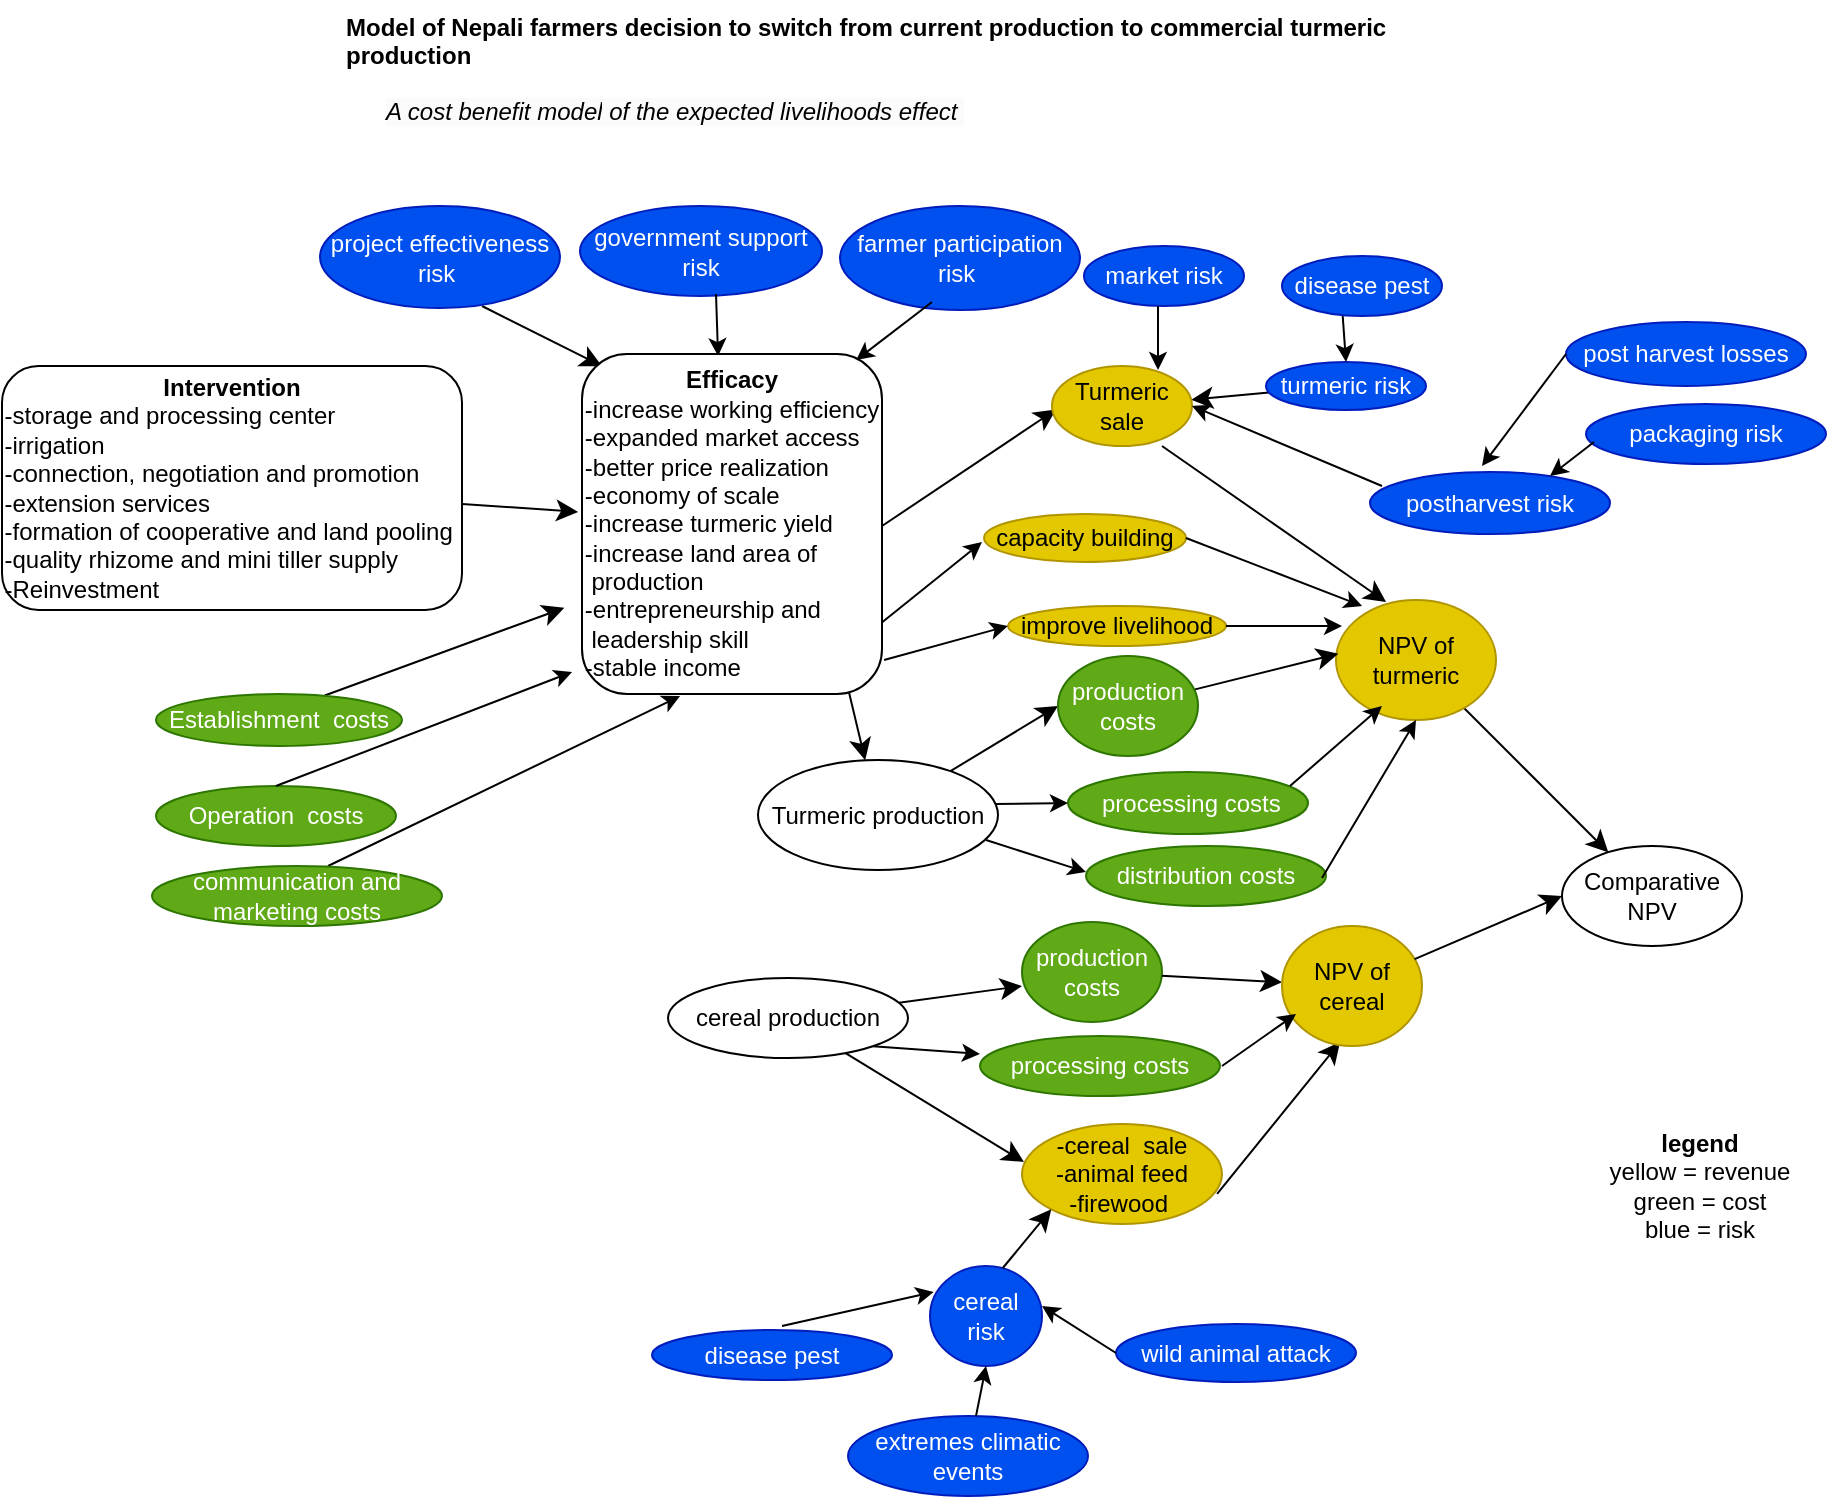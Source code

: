 <mxfile version="22.1.5" type="github">
  <diagram name="Page-1" id="2a216829-ef6e-dabb-86c1-c78162f3ba2b">
    <mxGraphModel dx="954" dy="647" grid="1" gridSize="10" guides="1" tooltips="1" connect="1" arrows="1" fold="1" page="1" pageScale="1" pageWidth="850" pageHeight="1100" background="none" math="0" shadow="0">
      <root>
        <mxCell id="0" />
        <mxCell id="1" parent="0" />
        <mxCell id="vRBI4vWx7eo8pq1-qWPK-19" style="edgeStyle=none;curved=1;rounded=0;orthogonalLoop=1;jettySize=auto;html=1;entryX=0.01;entryY=0.38;entryDx=0;entryDy=0;fontSize=12;startSize=8;endSize=8;strokeWidth=1;entryPerimeter=0;" parent="1" source="vRBI4vWx7eo8pq1-qWPK-1" target="vRBI4vWx7eo8pq1-qWPK-9" edge="1">
          <mxGeometry relative="1" as="geometry" />
        </mxCell>
        <mxCell id="vRBI4vWx7eo8pq1-qWPK-1" value="cereal production" style="ellipse;whiteSpace=wrap;html=1;fontSize=12;strokeWidth=1;" parent="1" vertex="1">
          <mxGeometry x="1113" y="506" width="120" height="40" as="geometry" />
        </mxCell>
        <mxCell id="vRBI4vWx7eo8pq1-qWPK-2" value="Model of Nepali farmers decision to switch from current production to commercial turmeric production" style="text;whiteSpace=wrap;fontSize=12;fontStyle=1;strokeWidth=1;" parent="1" vertex="1">
          <mxGeometry x="950" y="17" width="560" height="60" as="geometry" />
        </mxCell>
        <mxCell id="vRBI4vWx7eo8pq1-qWPK-3" value="&lt;span style=&quot;color: rgb(0, 0, 0); font-family: Helvetica; font-size: 12px; font-style: italic; font-variant-ligatures: normal; font-variant-caps: normal; letter-spacing: normal; orphans: 2; text-align: left; text-indent: 0px; text-transform: none; widows: 2; word-spacing: 0px; -webkit-text-stroke-width: 0px; background-color: rgb(251, 251, 251); text-decoration-thickness: initial; float: none; display: inline !important;&quot;&gt;A cost benefit model&lt;/span&gt;&lt;span style=&quot;color: rgb(0, 0, 0); font-family: Helvetica; font-size: 12px; font-style: italic; font-variant-ligatures: normal; font-variant-caps: normal; letter-spacing: normal; orphans: 2; text-align: left; text-indent: 0px; text-transform: none; widows: 2; word-spacing: 0px; -webkit-text-stroke-width: 0px; background-color: rgb(251, 251, 251); text-decoration-thickness: initial; float: none; display: inline !important;&quot;&gt;&amp;nbsp;of the expected livelihoods effect&amp;nbsp;&lt;/span&gt;" style="text;whiteSpace=wrap;html=1;fontSize=12;fontStyle=0;strokeWidth=1;" parent="1" vertex="1">
          <mxGeometry x="970" y="59" width="450" height="40" as="geometry" />
        </mxCell>
        <mxCell id="vRBI4vWx7eo8pq1-qWPK-20" style="edgeStyle=none;curved=1;rounded=0;orthogonalLoop=1;jettySize=auto;html=1;entryX=-0.029;entryY=0.72;entryDx=0;entryDy=0;fontSize=12;startSize=8;endSize=8;strokeWidth=1;entryPerimeter=0;exitX=1;exitY=0.5;exitDx=0;exitDy=0;" parent="1" edge="1">
          <mxGeometry relative="1" as="geometry">
            <mxPoint x="1220" y="280" as="sourcePoint" />
            <mxPoint x="1307.0" y="221.77" as="targetPoint" />
          </mxGeometry>
        </mxCell>
        <mxCell id="vRBI4vWx7eo8pq1-qWPK-27" style="edgeStyle=none;curved=1;rounded=0;orthogonalLoop=1;jettySize=auto;html=1;entryX=0;entryY=0.5;entryDx=0;entryDy=0;fontSize=12;startSize=8;endSize=8;strokeWidth=1;" parent="1" source="vRBI4vWx7eo8pq1-qWPK-4" target="vRBI4vWx7eo8pq1-qWPK-10" edge="1">
          <mxGeometry relative="1" as="geometry" />
        </mxCell>
        <mxCell id="vRBI4vWx7eo8pq1-qWPK-4" value="Turmeric production" style="ellipse;whiteSpace=wrap;html=1;fontSize=12;strokeWidth=1;" parent="1" vertex="1">
          <mxGeometry x="1158" y="397" width="120" height="55" as="geometry" />
        </mxCell>
        <mxCell id="vRBI4vWx7eo8pq1-qWPK-30" style="edgeStyle=none;curved=1;rounded=0;orthogonalLoop=1;jettySize=auto;html=1;fontSize=12;startSize=8;endSize=8;strokeWidth=1;" parent="1" source="vRBI4vWx7eo8pq1-qWPK-5" target="vRBI4vWx7eo8pq1-qWPK-28" edge="1">
          <mxGeometry relative="1" as="geometry" />
        </mxCell>
        <mxCell id="vRBI4vWx7eo8pq1-qWPK-5" value="NPV of turmeric" style="ellipse;whiteSpace=wrap;html=1;fontSize=12;strokeWidth=1;fillColor=#e3c800;fontColor=#000000;strokeColor=#B09500;" parent="1" vertex="1">
          <mxGeometry x="1447" y="317" width="80" height="60" as="geometry" />
        </mxCell>
        <mxCell id="vRBI4vWx7eo8pq1-qWPK-6" value="production&lt;br&gt;costs" style="ellipse;whiteSpace=wrap;html=1;fontSize=12;strokeWidth=1;labelBackgroundColor=none;fillColor=#60a917;fontColor=#ffffff;strokeColor=#2D7600;" parent="1" vertex="1">
          <mxGeometry x="1290" y="478" width="70" height="50" as="geometry" />
        </mxCell>
        <mxCell id="vRBI4vWx7eo8pq1-qWPK-21" style="edgeStyle=none;curved=1;rounded=0;orthogonalLoop=1;jettySize=auto;html=1;fontSize=12;startSize=8;endSize=8;entryX=-0.012;entryY=0.456;entryDx=0;entryDy=0;strokeWidth=1;entryPerimeter=0;" parent="1" source="3mBVgCStBCej63vjiRxV-12" edge="1">
          <mxGeometry relative="1" as="geometry">
            <mxPoint x="1014" y="274" as="sourcePoint" />
            <mxPoint x="1068.08" y="272.96" as="targetPoint" />
          </mxGeometry>
        </mxCell>
        <mxCell id="vRBI4vWx7eo8pq1-qWPK-8" value="cereal risk" style="ellipse;whiteSpace=wrap;html=1;fontSize=12;strokeWidth=1;labelBackgroundColor=none;fillColor=#0050ef;fontColor=#ffffff;strokeColor=#001DBC;" parent="1" vertex="1">
          <mxGeometry x="1244" y="650" width="56" height="50" as="geometry" />
        </mxCell>
        <mxCell id="vRBI4vWx7eo8pq1-qWPK-24" style="edgeStyle=none;curved=1;rounded=0;orthogonalLoop=1;jettySize=auto;html=1;fontSize=12;startSize=8;endSize=8;entryX=0.386;entryY=0.967;entryDx=0;entryDy=0;strokeWidth=1;entryPerimeter=0;" parent="1" edge="1">
          <mxGeometry relative="1" as="geometry">
            <mxPoint x="1387.578" y="613.996" as="sourcePoint" />
            <mxPoint x="1449.02" y="538.02" as="targetPoint" />
          </mxGeometry>
        </mxCell>
        <mxCell id="vRBI4vWx7eo8pq1-qWPK-9" value="-cereal &amp;nbsp;sale&lt;br&gt;-animal feed&lt;br&gt;-firewood&amp;nbsp;" style="ellipse;whiteSpace=wrap;html=1;fontSize=12;strokeWidth=1;labelBorderColor=none;labelBackgroundColor=none;fillColor=#e3c800;fontColor=#000000;strokeColor=#B09500;" parent="1" vertex="1">
          <mxGeometry x="1290" y="579" width="100" height="50" as="geometry" />
        </mxCell>
        <mxCell id="vRBI4vWx7eo8pq1-qWPK-16" style="edgeStyle=none;curved=1;rounded=0;orthogonalLoop=1;jettySize=auto;html=1;fontSize=12;startSize=8;endSize=8;entryX=0.015;entryY=0.447;entryDx=0;entryDy=0;entryPerimeter=0;strokeWidth=1;" parent="1" source="vRBI4vWx7eo8pq1-qWPK-10" target="vRBI4vWx7eo8pq1-qWPK-5" edge="1">
          <mxGeometry relative="1" as="geometry" />
        </mxCell>
        <mxCell id="vRBI4vWx7eo8pq1-qWPK-10" value="production costs" style="ellipse;whiteSpace=wrap;html=1;fontSize=12;strokeWidth=1;labelBackgroundColor=none;fillColor=#60a917;fontColor=#ffffff;strokeColor=#2D7600;" parent="1" vertex="1">
          <mxGeometry x="1308" y="345" width="70" height="50" as="geometry" />
        </mxCell>
        <mxCell id="vRBI4vWx7eo8pq1-qWPK-15" style="edgeStyle=none;curved=1;rounded=0;orthogonalLoop=1;jettySize=auto;html=1;fontSize=12;startSize=8;endSize=8;strokeWidth=1;" parent="1" source="vRBI4vWx7eo8pq1-qWPK-11" target="vRBI4vWx7eo8pq1-qWPK-12" edge="1">
          <mxGeometry relative="1" as="geometry" />
        </mxCell>
        <mxCell id="vRBI4vWx7eo8pq1-qWPK-11" value="turmeric risk" style="ellipse;whiteSpace=wrap;html=1;fontSize=12;strokeWidth=1;labelBackgroundColor=none;fillColor=#0050ef;fontColor=#ffffff;strokeColor=#001DBC;" parent="1" vertex="1">
          <mxGeometry x="1412" y="198" width="80" height="24" as="geometry" />
        </mxCell>
        <mxCell id="vRBI4vWx7eo8pq1-qWPK-23" style="edgeStyle=none;curved=1;rounded=0;orthogonalLoop=1;jettySize=auto;html=1;entryX=0.313;entryY=0.017;entryDx=0;entryDy=0;fontSize=12;startSize=8;endSize=8;strokeWidth=1;entryPerimeter=0;" parent="1" target="vRBI4vWx7eo8pq1-qWPK-5" edge="1">
          <mxGeometry relative="1" as="geometry">
            <Array as="points" />
            <mxPoint x="1360" y="240" as="sourcePoint" />
            <mxPoint x="1445" y="361" as="targetPoint" />
          </mxGeometry>
        </mxCell>
        <mxCell id="vRBI4vWx7eo8pq1-qWPK-12" value="&lt;font style=&quot;font-size: 12px;&quot;&gt;Turmeric sale&lt;/font&gt;" style="ellipse;whiteSpace=wrap;html=1;fontSize=12;strokeWidth=1;labelBackgroundColor=none;fillColor=#e3c800;fontColor=#000000;strokeColor=#B09500;" parent="1" vertex="1">
          <mxGeometry x="1305" y="200" width="70" height="40" as="geometry" />
        </mxCell>
        <mxCell id="vRBI4vWx7eo8pq1-qWPK-13" value="" style="endArrow=classic;html=1;rounded=0;fontSize=12;startSize=8;endSize=8;curved=1;exitX=0.65;exitY=0.02;exitDx=0;exitDy=0;entryX=0;entryY=1;entryDx=0;entryDy=0;strokeWidth=1;exitPerimeter=0;" parent="1" source="vRBI4vWx7eo8pq1-qWPK-8" target="vRBI4vWx7eo8pq1-qWPK-9" edge="1">
          <mxGeometry width="50" height="50" relative="1" as="geometry">
            <mxPoint x="1320" y="460" as="sourcePoint" />
            <mxPoint x="1370" y="410" as="targetPoint" />
          </mxGeometry>
        </mxCell>
        <mxCell id="vRBI4vWx7eo8pq1-qWPK-17" style="edgeStyle=none;curved=1;rounded=0;orthogonalLoop=1;jettySize=auto;html=1;entryX=0;entryY=0.5;entryDx=0;entryDy=0;fontSize=12;startSize=8;endSize=8;strokeWidth=1;" parent="1" source="vRBI4vWx7eo8pq1-qWPK-4" target="vRBI4vWx7eo8pq1-qWPK-4" edge="1">
          <mxGeometry relative="1" as="geometry" />
        </mxCell>
        <mxCell id="vRBI4vWx7eo8pq1-qWPK-25" style="edgeStyle=none;curved=1;rounded=0;orthogonalLoop=1;jettySize=auto;html=1;fontSize=12;startSize=8;endSize=8;strokeWidth=1;" parent="1" source="vRBI4vWx7eo8pq1-qWPK-1" edge="1">
          <mxGeometry relative="1" as="geometry">
            <mxPoint x="1290" y="510" as="targetPoint" />
          </mxGeometry>
        </mxCell>
        <mxCell id="vRBI4vWx7eo8pq1-qWPK-26" style="edgeStyle=none;curved=1;rounded=0;orthogonalLoop=1;jettySize=auto;html=1;fontSize=12;startSize=8;endSize=8;strokeWidth=1;" parent="1" source="vRBI4vWx7eo8pq1-qWPK-6" target="vRBI4vWx7eo8pq1-qWPK-29" edge="1">
          <mxGeometry relative="1" as="geometry" />
        </mxCell>
        <mxCell id="vRBI4vWx7eo8pq1-qWPK-28" value="Comparative NPV" style="ellipse;whiteSpace=wrap;html=1;fontSize=12;strokeWidth=1;" parent="1" vertex="1">
          <mxGeometry x="1560" y="440" width="90" height="50" as="geometry" />
        </mxCell>
        <mxCell id="vRBI4vWx7eo8pq1-qWPK-29" value="NPV of cereal" style="ellipse;whiteSpace=wrap;html=1;fontSize=12;strokeWidth=1;fillColor=#e3c800;fontColor=#000000;strokeColor=#B09500;" parent="1" vertex="1">
          <mxGeometry x="1420" y="480" width="70" height="60" as="geometry" />
        </mxCell>
        <mxCell id="vRBI4vWx7eo8pq1-qWPK-31" style="edgeStyle=none;curved=1;rounded=0;orthogonalLoop=1;jettySize=auto;html=1;entryX=0;entryY=0.5;entryDx=0;entryDy=0;fontSize=12;startSize=8;endSize=8;strokeWidth=1;" parent="1" source="vRBI4vWx7eo8pq1-qWPK-29" target="vRBI4vWx7eo8pq1-qWPK-28" edge="1">
          <mxGeometry relative="1" as="geometry" />
        </mxCell>
        <mxCell id="vRBI4vWx7eo8pq1-qWPK-36" style="edgeStyle=none;curved=1;rounded=0;orthogonalLoop=1;jettySize=auto;html=1;fontSize=12;startSize=8;endSize=8;exitX=0.686;exitY=0.028;exitDx=0;exitDy=0;exitPerimeter=0;entryX=0.092;entryY=0.85;entryDx=0;entryDy=0;entryPerimeter=0;strokeWidth=1;" parent="1" source="vRBI4vWx7eo8pq1-qWPK-32" edge="1">
          <mxGeometry relative="1" as="geometry">
            <mxPoint x="1069.595" y="396.069" as="sourcePoint" />
            <mxPoint x="1061.16" y="320.9" as="targetPoint" />
          </mxGeometry>
        </mxCell>
        <mxCell id="vRBI4vWx7eo8pq1-qWPK-32" value="Establishment &amp;nbsp;costs" style="ellipse;whiteSpace=wrap;html=1;fontSize=12;strokeWidth=1;labelBackgroundColor=none;fillColor=#60a917;fontColor=#ffffff;strokeColor=#2D7600;" parent="1" vertex="1">
          <mxGeometry x="857" y="364" width="123" height="26" as="geometry" />
        </mxCell>
        <mxCell id="vRBI4vWx7eo8pq1-qWPK-35" style="edgeStyle=none;curved=1;rounded=0;orthogonalLoop=1;jettySize=auto;html=1;fontSize=12;startSize=8;endSize=8;strokeWidth=1;entryX=0.044;entryY=-0.012;entryDx=0;entryDy=0;entryPerimeter=0;" parent="1" edge="1">
          <mxGeometry relative="1" as="geometry">
            <mxPoint x="1080.04" y="200.08" as="targetPoint" />
            <mxPoint x="1020" y="170" as="sourcePoint" />
            <Array as="points" />
          </mxGeometry>
        </mxCell>
        <mxCell id="vRBI4vWx7eo8pq1-qWPK-33" value="&lt;font style=&quot;font-size: 12px;&quot;&gt;project effectiveness risk&amp;nbsp;&lt;/font&gt;" style="ellipse;whiteSpace=wrap;html=1;fontSize=12;strokeWidth=1;labelBackgroundColor=none;fillColor=#0050ef;fontColor=#ffffff;strokeColor=#001DBC;" parent="1" vertex="1">
          <mxGeometry x="939" y="120" width="120" height="51" as="geometry" />
        </mxCell>
        <mxCell id="vRBI4vWx7eo8pq1-qWPK-37" style="edgeStyle=none;curved=1;rounded=0;orthogonalLoop=1;jettySize=auto;html=1;fontSize=12;startSize=8;endSize=8;strokeWidth=1;" parent="1" target="vRBI4vWx7eo8pq1-qWPK-4" edge="1">
          <mxGeometry relative="1" as="geometry">
            <mxPoint x="1197.621" y="338.517" as="sourcePoint" />
          </mxGeometry>
        </mxCell>
        <mxCell id="uogwHpAnP_BisiqHKify-1" value="government support risk" style="ellipse;whiteSpace=wrap;html=1;strokeWidth=1;fontSize=12;labelBackgroundColor=none;fillColor=#0050ef;fontColor=#ffffff;strokeColor=#001DBC;" parent="1" vertex="1">
          <mxGeometry x="1069" y="120" width="121" height="45" as="geometry" />
        </mxCell>
        <mxCell id="uogwHpAnP_BisiqHKify-2" value="farmer participation risk&amp;nbsp;" style="ellipse;whiteSpace=wrap;html=1;strokeWidth=1;fontSize=12;labelBackgroundColor=none;fillColor=#0050ef;fontColor=#ffffff;strokeColor=#001DBC;" parent="1" vertex="1">
          <mxGeometry x="1199" y="120" width="120" height="52" as="geometry" />
        </mxCell>
        <mxCell id="uogwHpAnP_BisiqHKify-8" value="" style="endArrow=classic;html=1;rounded=0;strokeWidth=1;fontSize=12;entryX=0.888;entryY=-0.006;entryDx=0;entryDy=0;entryPerimeter=0;" parent="1" edge="1">
          <mxGeometry width="50" height="50" relative="1" as="geometry">
            <mxPoint x="1245" y="168" as="sourcePoint" />
            <mxPoint x="1207.08" y="197.04" as="targetPoint" />
          </mxGeometry>
        </mxCell>
        <mxCell id="uogwHpAnP_BisiqHKify-9" value="" style="endArrow=classic;html=1;rounded=0;exitX=0.45;exitY=1;exitDx=0;exitDy=0;exitPerimeter=0;strokeWidth=1;fontSize=12;entryX=0.319;entryY=-0.006;entryDx=0;entryDy=0;entryPerimeter=0;" parent="1" edge="1">
          <mxGeometry width="50" height="50" relative="1" as="geometry">
            <mxPoint x="1137" y="164" as="sourcePoint" />
            <mxPoint x="1138.04" y="195.04" as="targetPoint" />
          </mxGeometry>
        </mxCell>
        <mxCell id="uogwHpAnP_BisiqHKify-11" value="Operation &amp;nbsp;costs" style="ellipse;whiteSpace=wrap;html=1;strokeWidth=1;fontSize=12;labelBackgroundColor=none;fillColor=#60a917;fontColor=#ffffff;strokeColor=#2D7600;" parent="1" vertex="1">
          <mxGeometry x="857" y="410" width="120" height="30" as="geometry" />
        </mxCell>
        <mxCell id="uogwHpAnP_BisiqHKify-12" value="" style="endArrow=classic;html=1;rounded=0;entryX=-0.031;entryY=0.956;entryDx=0;entryDy=0;exitX=0.5;exitY=0;exitDx=0;exitDy=0;entryPerimeter=0;strokeWidth=1;fontSize=12;" parent="1" source="uogwHpAnP_BisiqHKify-11" edge="1">
          <mxGeometry width="50" height="50" relative="1" as="geometry">
            <mxPoint x="929" y="415" as="sourcePoint" />
            <mxPoint x="1065.04" y="352.96" as="targetPoint" />
          </mxGeometry>
        </mxCell>
        <mxCell id="uogwHpAnP_BisiqHKify-15" value="&lt;b&gt;legend&lt;/b&gt;&lt;br&gt;yellow = revenue&lt;br&gt;green = cost&lt;br&gt;blue = risk" style="text;html=1;strokeColor=none;fillColor=none;align=center;verticalAlign=middle;whiteSpace=wrap;rounded=0;" parent="1" vertex="1">
          <mxGeometry x="1564" y="570" width="130" height="80" as="geometry" />
        </mxCell>
        <mxCell id="uogwHpAnP_BisiqHKify-18" value="capacity building" style="ellipse;whiteSpace=wrap;html=1;labelBackgroundColor=none;fillColor=#e3c800;fontColor=#000000;strokeColor=#B09500;" parent="1" vertex="1">
          <mxGeometry x="1271" y="274" width="101" height="24" as="geometry" />
        </mxCell>
        <mxCell id="jcfnbemzlC5SRqMQ-uL4-1" value="" style="endArrow=classic;html=1;rounded=0;exitX=0.607;exitY=0;exitDx=0;exitDy=0;exitPerimeter=0;entryX=0.327;entryY=1.006;entryDx=0;entryDy=0;entryPerimeter=0;" parent="1" source="jcfnbemzlC5SRqMQ-uL4-3" target="I3U8tqW1mATDwWrFV4v6-10" edge="1">
          <mxGeometry width="50" height="50" relative="1" as="geometry">
            <mxPoint x="1124" y="377" as="sourcePoint" />
            <mxPoint x="1129.04" y="362.08" as="targetPoint" />
          </mxGeometry>
        </mxCell>
        <mxCell id="jcfnbemzlC5SRqMQ-uL4-3" value="communication and marketing costs" style="ellipse;whiteSpace=wrap;html=1;fillColor=#60a917;fontColor=#ffffff;strokeColor=#2D7600;" parent="1" vertex="1">
          <mxGeometry x="855" y="450" width="145" height="30" as="geometry" />
        </mxCell>
        <mxCell id="jcfnbemzlC5SRqMQ-uL4-4" value="post harvest losses" style="ellipse;whiteSpace=wrap;html=1;fillColor=#0050ef;fontColor=#ffffff;strokeColor=#001DBC;" parent="1" vertex="1">
          <mxGeometry x="1562" y="178" width="120" height="32" as="geometry" />
        </mxCell>
        <mxCell id="jcfnbemzlC5SRqMQ-uL4-5" value="" style="endArrow=classic;html=1;rounded=0;entryX=1;entryY=0.5;entryDx=0;entryDy=0;" parent="1" target="vRBI4vWx7eo8pq1-qWPK-12" edge="1">
          <mxGeometry width="50" height="50" relative="1" as="geometry">
            <mxPoint x="1470" y="260" as="sourcePoint" />
            <mxPoint x="1500" y="240" as="targetPoint" />
          </mxGeometry>
        </mxCell>
        <mxCell id="3mBVgCStBCej63vjiRxV-3" value="improve livelihood" style="ellipse;whiteSpace=wrap;html=1;fillColor=#e3c800;fontColor=#000000;strokeColor=#B09500;" parent="1" vertex="1">
          <mxGeometry x="1283" y="320" width="109" height="20" as="geometry" />
        </mxCell>
        <mxCell id="3mBVgCStBCej63vjiRxV-6" value="" style="endArrow=classic;html=1;rounded=0;entryX=0;entryY=0.5;entryDx=0;entryDy=0;exitX=1.007;exitY=0.9;exitDx=0;exitDy=0;exitPerimeter=0;" parent="1" source="I3U8tqW1mATDwWrFV4v6-10" target="3mBVgCStBCej63vjiRxV-3" edge="1">
          <mxGeometry width="50" height="50" relative="1" as="geometry">
            <mxPoint x="1230" y="350" as="sourcePoint" />
            <mxPoint x="1230" y="310" as="targetPoint" />
          </mxGeometry>
        </mxCell>
        <mxCell id="3mBVgCStBCej63vjiRxV-8" value="" style="endArrow=classic;html=1;rounded=0;entryX=0;entryY=0.5;entryDx=0;entryDy=0;" parent="1" edge="1">
          <mxGeometry width="50" height="50" relative="1" as="geometry">
            <mxPoint x="1219" y="329" as="sourcePoint" />
            <mxPoint x="1270" y="288" as="targetPoint" />
          </mxGeometry>
        </mxCell>
        <mxCell id="3mBVgCStBCej63vjiRxV-9" value="" style="endArrow=classic;html=1;rounded=0;exitX=1;exitY=0.5;exitDx=0;exitDy=0;" parent="1" source="3mBVgCStBCej63vjiRxV-3" edge="1">
          <mxGeometry width="50" height="50" relative="1" as="geometry">
            <mxPoint x="1381" y="359" as="sourcePoint" />
            <mxPoint x="1450" y="330" as="targetPoint" />
          </mxGeometry>
        </mxCell>
        <mxCell id="3mBVgCStBCej63vjiRxV-10" value="" style="endArrow=classic;html=1;rounded=0;exitX=1;exitY=0.5;exitDx=0;exitDy=0;entryX=0.163;entryY=0.05;entryDx=0;entryDy=0;entryPerimeter=0;" parent="1" source="uogwHpAnP_BisiqHKify-18" target="vRBI4vWx7eo8pq1-qWPK-5" edge="1">
          <mxGeometry width="50" height="50" relative="1" as="geometry">
            <mxPoint x="1402" y="307" as="sourcePoint" />
            <mxPoint x="1452" y="257" as="targetPoint" />
          </mxGeometry>
        </mxCell>
        <mxCell id="3mBVgCStBCej63vjiRxV-12" value="&lt;b&gt;Intervention &lt;/b&gt;&lt;br&gt;&lt;div style=&quot;text-align: justify;&quot;&gt;-storage and processing center&lt;/div&gt;&lt;div style=&quot;text-align: justify;&quot;&gt;-irrigation&lt;/div&gt;&lt;div style=&quot;text-align: justify;&quot;&gt;-connection, negotiation and promotion&lt;/div&gt;&lt;div style=&quot;text-align: justify;&quot;&gt;-extension services&lt;/div&gt;&lt;div style=&quot;text-align: justify;&quot;&gt;-formation of cooperative and land pooling&amp;nbsp;&lt;/div&gt;&lt;div style=&quot;text-align: justify;&quot;&gt;-quality rhizome and mini tiller supply&lt;/div&gt;&lt;div style=&quot;text-align: justify;&quot;&gt;-Reinvestment&lt;/div&gt;" style="rounded=1;whiteSpace=wrap;html=1;" parent="1" vertex="1">
          <mxGeometry x="780" y="200" width="230" height="122" as="geometry" />
        </mxCell>
        <mxCell id="I3U8tqW1mATDwWrFV4v6-3" value="market risk" style="ellipse;whiteSpace=wrap;html=1;labelBackgroundColor=none;fillColor=#0050ef;fontColor=#ffffff;strokeColor=#001DBC;" parent="1" vertex="1">
          <mxGeometry x="1321" y="140" width="80" height="30" as="geometry" />
        </mxCell>
        <mxCell id="I3U8tqW1mATDwWrFV4v6-4" value="" style="endArrow=classic;html=1;rounded=0;entryX=0.743;entryY=0.05;entryDx=0;entryDy=0;entryPerimeter=0;" parent="1" edge="1">
          <mxGeometry width="50" height="50" relative="1" as="geometry">
            <mxPoint x="1358" y="170" as="sourcePoint" />
            <mxPoint x="1358.01" y="202" as="targetPoint" />
          </mxGeometry>
        </mxCell>
        <mxCell id="I3U8tqW1mATDwWrFV4v6-7" value="processing costs" style="ellipse;whiteSpace=wrap;html=1;fillColor=#60a917;fontColor=#ffffff;strokeColor=#2D7600;" parent="1" vertex="1">
          <mxGeometry x="1269" y="535" width="120" height="30" as="geometry" />
        </mxCell>
        <mxCell id="I3U8tqW1mATDwWrFV4v6-8" value="distribution costs" style="ellipse;whiteSpace=wrap;html=1;fillColor=#60a917;fontColor=#ffffff;strokeColor=#2D7600;" parent="1" vertex="1">
          <mxGeometry x="1322" y="440" width="120" height="30" as="geometry" />
        </mxCell>
        <mxCell id="I3U8tqW1mATDwWrFV4v6-9" value="&amp;nbsp;processing costs" style="ellipse;whiteSpace=wrap;html=1;fillColor=#60a917;fontColor=#ffffff;strokeColor=#2D7600;" parent="1" vertex="1">
          <mxGeometry x="1313" y="403" width="120" height="31" as="geometry" />
        </mxCell>
        <mxCell id="I3U8tqW1mATDwWrFV4v6-10" value="&lt;b style=&quot;border-color: var(--border-color); caret-color: rgb(0, 0, 0); color: rgb(0, 0, 0); font-family: Helvetica; font-size: 12px; font-style: normal; font-variant-caps: normal; letter-spacing: normal; text-align: center; text-indent: 0px; text-transform: none; word-spacing: 0px; -webkit-text-stroke-width: 0px; text-decoration: none;&quot;&gt;Efficacy&lt;/b&gt;&lt;br style=&quot;border-color: var(--border-color); caret-color: rgb(0, 0, 0); color: rgb(0, 0, 0); font-family: Helvetica; font-size: 12px; font-style: normal; font-variant-caps: normal; font-weight: 400; letter-spacing: normal; text-align: center; text-indent: 0px; text-transform: none; word-spacing: 0px; -webkit-text-stroke-width: 0px; text-decoration: none;&quot;&gt;&lt;div style=&quot;border-color: var(--border-color); caret-color: rgb(0, 0, 0); color: rgb(0, 0, 0); font-family: Helvetica; font-size: 12px; font-style: normal; font-variant-caps: normal; font-weight: 400; letter-spacing: normal; text-indent: 0px; text-transform: none; word-spacing: 0px; -webkit-text-stroke-width: 0px; text-decoration: none; text-align: justify;&quot;&gt;-increase working efficiency&lt;/div&gt;&lt;div style=&quot;border-color: var(--border-color); caret-color: rgb(0, 0, 0); color: rgb(0, 0, 0); font-family: Helvetica; font-size: 12px; font-style: normal; font-variant-caps: normal; font-weight: 400; letter-spacing: normal; text-indent: 0px; text-transform: none; word-spacing: 0px; -webkit-text-stroke-width: 0px; text-decoration: none; text-align: justify;&quot;&gt;-expanded market access&lt;/div&gt;&lt;div style=&quot;border-color: var(--border-color); caret-color: rgb(0, 0, 0); color: rgb(0, 0, 0); font-family: Helvetica; font-size: 12px; font-style: normal; font-variant-caps: normal; font-weight: 400; letter-spacing: normal; text-indent: 0px; text-transform: none; word-spacing: 0px; -webkit-text-stroke-width: 0px; text-decoration: none; text-align: justify;&quot;&gt;-better price realization&lt;/div&gt;&lt;div style=&quot;border-color: var(--border-color); caret-color: rgb(0, 0, 0); color: rgb(0, 0, 0); font-family: Helvetica; font-size: 12px; font-style: normal; font-variant-caps: normal; font-weight: 400; letter-spacing: normal; text-indent: 0px; text-transform: none; word-spacing: 0px; -webkit-text-stroke-width: 0px; text-decoration: none; text-align: justify;&quot;&gt;-economy of scale&lt;/div&gt;&lt;div style=&quot;border-color: var(--border-color); caret-color: rgb(0, 0, 0); color: rgb(0, 0, 0); font-family: Helvetica; font-size: 12px; font-style: normal; font-variant-caps: normal; font-weight: 400; letter-spacing: normal; text-indent: 0px; text-transform: none; word-spacing: 0px; -webkit-text-stroke-width: 0px; text-decoration: none; text-align: justify;&quot;&gt;-increase turmeric yield&amp;nbsp;&lt;/div&gt;&lt;div style=&quot;border-color: var(--border-color); caret-color: rgb(0, 0, 0); color: rgb(0, 0, 0); font-family: Helvetica; font-size: 12px; font-style: normal; font-variant-caps: normal; font-weight: 400; letter-spacing: normal; text-indent: 0px; text-transform: none; word-spacing: 0px; -webkit-text-stroke-width: 0px; text-decoration: none; text-align: justify;&quot;&gt;-increase land area of&lt;/div&gt;&lt;div style=&quot;border-color: var(--border-color); caret-color: rgb(0, 0, 0); color: rgb(0, 0, 0); font-family: Helvetica; font-size: 12px; font-style: normal; font-variant-caps: normal; font-weight: 400; letter-spacing: normal; text-indent: 0px; text-transform: none; word-spacing: 0px; -webkit-text-stroke-width: 0px; text-decoration: none; text-align: justify;&quot;&gt;&amp;nbsp;production&lt;/div&gt;&lt;div style=&quot;border-color: var(--border-color); caret-color: rgb(0, 0, 0); color: rgb(0, 0, 0); font-family: Helvetica; font-size: 12px; font-style: normal; font-variant-caps: normal; font-weight: 400; letter-spacing: normal; text-indent: 0px; text-transform: none; word-spacing: 0px; -webkit-text-stroke-width: 0px; text-decoration: none; text-align: justify;&quot;&gt;-entrepreneurship and&lt;/div&gt;&lt;div style=&quot;border-color: var(--border-color); caret-color: rgb(0, 0, 0); color: rgb(0, 0, 0); font-family: Helvetica; font-size: 12px; font-style: normal; font-variant-caps: normal; font-weight: 400; letter-spacing: normal; text-indent: 0px; text-transform: none; word-spacing: 0px; -webkit-text-stroke-width: 0px; text-decoration: none; text-align: justify;&quot;&gt;&amp;nbsp;leadership skill&lt;/div&gt;&lt;div style=&quot;border-color: var(--border-color); caret-color: rgb(0, 0, 0); color: rgb(0, 0, 0); font-family: Helvetica; font-size: 12px; font-style: normal; font-variant-caps: normal; font-weight: 400; letter-spacing: normal; text-indent: 0px; text-transform: none; word-spacing: 0px; -webkit-text-stroke-width: 0px; text-decoration: none; text-align: justify;&quot;&gt;-stable income&lt;/div&gt;" style="rounded=1;whiteSpace=wrap;html=1;" parent="1" vertex="1">
          <mxGeometry x="1070" y="194" width="150" height="170" as="geometry" />
        </mxCell>
        <mxCell id="I3U8tqW1mATDwWrFV4v6-12" value="" style="endArrow=classic;html=1;rounded=0;entryX=0;entryY=0.5;entryDx=0;entryDy=0;exitX=0.95;exitY=0.764;exitDx=0;exitDy=0;exitPerimeter=0;" parent="1" edge="1">
          <mxGeometry width="50" height="50" relative="1" as="geometry">
            <mxPoint x="1272" y="437.02" as="sourcePoint" />
            <mxPoint x="1322" y="453" as="targetPoint" />
          </mxGeometry>
        </mxCell>
        <mxCell id="I3U8tqW1mATDwWrFV4v6-13" value="" style="endArrow=classic;html=1;rounded=0;" parent="1" edge="1">
          <mxGeometry width="50" height="50" relative="1" as="geometry">
            <mxPoint x="1424" y="410" as="sourcePoint" />
            <mxPoint x="1470" y="370" as="targetPoint" />
          </mxGeometry>
        </mxCell>
        <mxCell id="I3U8tqW1mATDwWrFV4v6-14" value="" style="endArrow=classic;html=1;rounded=0;entryX=0;entryY=0.5;entryDx=0;entryDy=0;exitX=0.992;exitY=0.4;exitDx=0;exitDy=0;exitPerimeter=0;" parent="1" source="vRBI4vWx7eo8pq1-qWPK-4" target="I3U8tqW1mATDwWrFV4v6-9" edge="1">
          <mxGeometry width="50" height="50" relative="1" as="geometry">
            <mxPoint x="1290" y="419" as="sourcePoint" />
            <mxPoint x="1270" y="370" as="targetPoint" />
          </mxGeometry>
        </mxCell>
        <mxCell id="I3U8tqW1mATDwWrFV4v6-17" value="" style="endArrow=classic;html=1;rounded=0;entryX=0.5;entryY=1;entryDx=0;entryDy=0;" parent="1" target="vRBI4vWx7eo8pq1-qWPK-5" edge="1">
          <mxGeometry width="50" height="50" relative="1" as="geometry">
            <mxPoint x="1440" y="456" as="sourcePoint" />
            <mxPoint x="1490" y="406" as="targetPoint" />
          </mxGeometry>
        </mxCell>
        <mxCell id="I3U8tqW1mATDwWrFV4v6-18" value="" style="endArrow=classic;html=1;rounded=0;exitX=1;exitY=1;exitDx=0;exitDy=0;entryX=0;entryY=0.3;entryDx=0;entryDy=0;entryPerimeter=0;" parent="1" source="vRBI4vWx7eo8pq1-qWPK-1" target="I3U8tqW1mATDwWrFV4v6-7" edge="1">
          <mxGeometry width="50" height="50" relative="1" as="geometry">
            <mxPoint x="1220" y="565" as="sourcePoint" />
            <mxPoint x="1270" y="515" as="targetPoint" />
          </mxGeometry>
        </mxCell>
        <mxCell id="I3U8tqW1mATDwWrFV4v6-19" value="" style="endArrow=classic;html=1;rounded=0;" parent="1" edge="1">
          <mxGeometry width="50" height="50" relative="1" as="geometry">
            <mxPoint x="1390" y="550" as="sourcePoint" />
            <mxPoint x="1427" y="524" as="targetPoint" />
          </mxGeometry>
        </mxCell>
        <mxCell id="-MEQbCyRV03Khf3-NIZY-1" value="wild animal attack" style="ellipse;whiteSpace=wrap;html=1;fillColor=#0050ef;fontColor=#ffffff;strokeColor=#001DBC;" vertex="1" parent="1">
          <mxGeometry x="1337" y="679" width="120" height="29" as="geometry" />
        </mxCell>
        <mxCell id="-MEQbCyRV03Khf3-NIZY-2" value="disease pest" style="ellipse;whiteSpace=wrap;html=1;fillColor=#0050ef;fontColor=#ffffff;strokeColor=#001DBC;" vertex="1" parent="1">
          <mxGeometry x="1105" y="682" width="120" height="25" as="geometry" />
        </mxCell>
        <mxCell id="-MEQbCyRV03Khf3-NIZY-3" value="extremes climatic events" style="ellipse;whiteSpace=wrap;html=1;fillColor=#0050ef;fontColor=#ffffff;strokeColor=#001DBC;" vertex="1" parent="1">
          <mxGeometry x="1203" y="725" width="120" height="40" as="geometry" />
        </mxCell>
        <mxCell id="-MEQbCyRV03Khf3-NIZY-4" value="postharvest risk" style="ellipse;whiteSpace=wrap;html=1;fillColor=#0050ef;fontColor=#ffffff;strokeColor=#001DBC;" vertex="1" parent="1">
          <mxGeometry x="1464" y="253" width="120" height="31" as="geometry" />
        </mxCell>
        <mxCell id="-MEQbCyRV03Khf3-NIZY-5" value="packaging risk" style="ellipse;whiteSpace=wrap;html=1;fillColor=#0050ef;fontColor=#ffffff;strokeColor=#001DBC;" vertex="1" parent="1">
          <mxGeometry x="1572" y="219" width="120" height="30" as="geometry" />
        </mxCell>
        <mxCell id="-MEQbCyRV03Khf3-NIZY-6" value="" style="endArrow=classic;html=1;rounded=0;entryX=0.5;entryY=1;entryDx=0;entryDy=0;" edge="1" parent="1" source="-MEQbCyRV03Khf3-NIZY-3" target="vRBI4vWx7eo8pq1-qWPK-8">
          <mxGeometry width="50" height="50" relative="1" as="geometry">
            <mxPoint x="1267.213" y="692.678" as="sourcePoint" />
            <mxPoint x="1270" y="710" as="targetPoint" />
          </mxGeometry>
        </mxCell>
        <mxCell id="-MEQbCyRV03Khf3-NIZY-7" value="" style="endArrow=classic;html=1;rounded=0;exitX=0;exitY=0.5;exitDx=0;exitDy=0;" edge="1" parent="1" source="-MEQbCyRV03Khf3-NIZY-1">
          <mxGeometry width="50" height="50" relative="1" as="geometry">
            <mxPoint x="1300" y="686" as="sourcePoint" />
            <mxPoint x="1300" y="670" as="targetPoint" />
          </mxGeometry>
        </mxCell>
        <mxCell id="-MEQbCyRV03Khf3-NIZY-8" value="" style="endArrow=classic;html=1;rounded=0;entryX=0.033;entryY=0.26;entryDx=0;entryDy=0;entryPerimeter=0;" edge="1" parent="1" target="vRBI4vWx7eo8pq1-qWPK-8">
          <mxGeometry width="50" height="50" relative="1" as="geometry">
            <mxPoint x="1170" y="680" as="sourcePoint" />
            <mxPoint x="1200" y="680" as="targetPoint" />
          </mxGeometry>
        </mxCell>
        <mxCell id="-MEQbCyRV03Khf3-NIZY-9" value="" style="endArrow=classic;html=1;rounded=0;" edge="1" parent="1">
          <mxGeometry width="50" height="50" relative="1" as="geometry">
            <mxPoint x="1576" y="238" as="sourcePoint" />
            <mxPoint x="1554" y="255" as="targetPoint" />
          </mxGeometry>
        </mxCell>
        <mxCell id="-MEQbCyRV03Khf3-NIZY-10" value="" style="endArrow=classic;html=1;rounded=0;exitX=0;exitY=0.5;exitDx=0;exitDy=0;" edge="1" parent="1" source="jcfnbemzlC5SRqMQ-uL4-4">
          <mxGeometry width="50" height="50" relative="1" as="geometry">
            <mxPoint x="1556" y="180" as="sourcePoint" />
            <mxPoint x="1520" y="250" as="targetPoint" />
          </mxGeometry>
        </mxCell>
        <mxCell id="-MEQbCyRV03Khf3-NIZY-12" value="" style="endArrow=classic;html=1;rounded=0;entryX=0.5;entryY=0;entryDx=0;entryDy=0;" edge="1" parent="1" target="vRBI4vWx7eo8pq1-qWPK-11">
          <mxGeometry width="50" height="50" relative="1" as="geometry">
            <mxPoint x="1450" y="170" as="sourcePoint" />
            <mxPoint x="1460" y="190" as="targetPoint" />
          </mxGeometry>
        </mxCell>
        <mxCell id="-MEQbCyRV03Khf3-NIZY-14" value="disease pest" style="ellipse;whiteSpace=wrap;html=1;fillColor=#0050ef;fontColor=#ffffff;strokeColor=#001DBC;" vertex="1" parent="1">
          <mxGeometry x="1420" y="145" width="80" height="30" as="geometry" />
        </mxCell>
      </root>
    </mxGraphModel>
  </diagram>
</mxfile>
